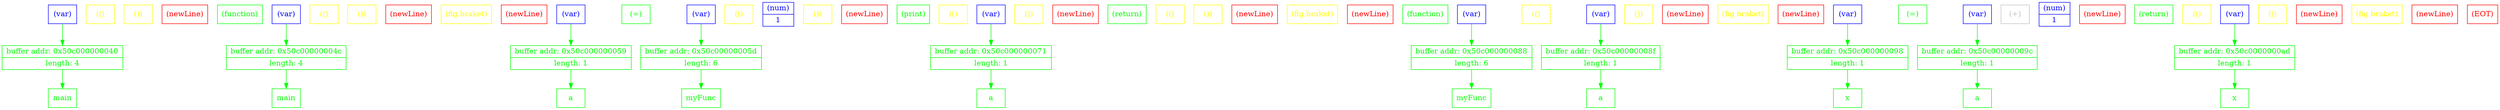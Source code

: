 digraph G
{ 
rankdir=TB;
 newrank=true;

{
	rank=same; 
	token_0 [ shape=record, color = blue, fontcolor = blue, label = "{ (var) }" ];
	token_1 [ shape=record, color = yellow, fontcolor = yellow, label = "{ (() }" ];
	token_2 [ shape=record, color = yellow, fontcolor = yellow, label = "{ ()) }" ];
	token_3 [ shape=record, color = red, fontcolor = red, label = "{ (newLine) }" ];
	token_4 [ shape=record, color = green, fontcolor = green, label = "{ (function) }" ];
	token_5 [ shape=record, color = blue, fontcolor = blue, label = "{ (var) }" ];
	token_6 [ shape=record, color = yellow, fontcolor = yellow, label = "{ (() }" ];
	token_7 [ shape=record, color = yellow, fontcolor = yellow, label = "{ ()) }" ];
	token_8 [ shape=record, color = red, fontcolor = red, label = "{ (newLine) }" ];
	token_9 [ shape=record, color = yellow, fontcolor = yellow, label = "{ (fig braket) }" ];
	token_10 [ shape=record, color = red, fontcolor = red, label = "{ (newLine) }" ];
	token_11 [ shape=record, color = blue, fontcolor = blue, label = "{ (var) }" ];
	token_12 [ shape=record, color = green, fontcolor = green, label = "{ (=) }" ];
	token_13 [ shape=record, color = blue, fontcolor = blue, label = "{ (var) }" ];
	token_14 [ shape=record, color = yellow, fontcolor = yellow, label = "{ (() }" ];
	token_15 [ shape=record, color = blue, fontcolor = blue, label = "{ (num) | 1 }" ];
	token_16 [ shape=record, color = yellow, fontcolor = yellow, label = "{ ()) }" ];
	token_17 [ shape=record, color = red, fontcolor = red, label = "{ (newLine) }" ];
	token_18 [ shape=record, color = green, fontcolor = green, label = "{ (print) }" ];
	token_19 [ shape=record, color = yellow, fontcolor = yellow, label = "{ (() }" ];
	token_20 [ shape=record, color = blue, fontcolor = blue, label = "{ (var) }" ];
	token_21 [ shape=record, color = yellow, fontcolor = yellow, label = "{ ()) }" ];
	token_22 [ shape=record, color = red, fontcolor = red, label = "{ (newLine) }" ];
	token_23 [ shape=record, color = green, fontcolor = green, label = "{ (return) }" ];
	token_24 [ shape=record, color = yellow, fontcolor = yellow, label = "{ (() }" ];
	token_25 [ shape=record, color = yellow, fontcolor = yellow, label = "{ ()) }" ];
	token_26 [ shape=record, color = red, fontcolor = red, label = "{ (newLine) }" ];
	token_27 [ shape=record, color = yellow, fontcolor = yellow, label = "{ (fig braket) }" ];
	token_28 [ shape=record, color = red, fontcolor = red, label = "{ (newLine) }" ];
	token_29 [ shape=record, color = green, fontcolor = green, label = "{ (function) }" ];
	token_30 [ shape=record, color = blue, fontcolor = blue, label = "{ (var) }" ];
	token_31 [ shape=record, color = yellow, fontcolor = yellow, label = "{ (() }" ];
	token_32 [ shape=record, color = blue, fontcolor = blue, label = "{ (var) }" ];
	token_33 [ shape=record, color = yellow, fontcolor = yellow, label = "{ ()) }" ];
	token_34 [ shape=record, color = red, fontcolor = red, label = "{ (newLine) }" ];
	token_35 [ shape=record, color = yellow, fontcolor = yellow, label = "{ (fig braket) }" ];
	token_36 [ shape=record, color = red, fontcolor = red, label = "{ (newLine) }" ];
	token_37 [ shape=record, color = blue, fontcolor = blue, label = "{ (var) }" ];
	token_38 [ shape=record, color = green, fontcolor = green, label = "{ (=) }" ];
	token_39 [ shape=record, color = blue, fontcolor = blue, label = "{ (var) }" ];
	token_40 [ shape=record, color = grey, fontcolor = grey, label = "{ (+) }" ];
	token_41 [ shape=record, color = blue, fontcolor = blue, label = "{ (num) | 1 }" ];
	token_42 [ shape=record, color = red, fontcolor = red, label = "{ (newLine) }" ];
	token_43 [ shape=record, color = green, fontcolor = green, label = "{ (return) }" ];
	token_44 [ shape=record, color = yellow, fontcolor = yellow, label = "{ (() }" ];
	token_45 [ shape=record, color = blue, fontcolor = blue, label = "{ (var) }" ];
	token_46 [ shape=record, color = yellow, fontcolor = yellow, label = "{ ()) }" ];
	token_47 [ shape=record, color = red, fontcolor = red, label = "{ (newLine) }" ];
	token_48 [ shape=record, color = yellow, fontcolor = yellow, label = "{ (fig braket) }" ];
	token_49 [ shape=record, color = red, fontcolor = red, label = "{ (newLine) }" ];
	token_50 [ shape=record, color = red, fontcolor = red, label = "{ (EOT) }" ];
}
{
	rank=same; 
	tableCell_0x50c000000040 [ shape=record, color = green, fontcolor = green, label = "         { buffer addr: 0x50c000000040 | length: 4 }" ];
	tableCell_0x50c00000004c [ shape=record, color = green, fontcolor = green, label = "         { buffer addr: 0x50c00000004c | length: 4 }" ];
	tableCell_0x50c000000059 [ shape=record, color = green, fontcolor = green, label = "         { buffer addr: 0x50c000000059 | length: 1 }" ];
	tableCell_0x50c00000005d [ shape=record, color = green, fontcolor = green, label = "         { buffer addr: 0x50c00000005d | length: 6 }" ];
	tableCell_0x50c000000071 [ shape=record, color = green, fontcolor = green, label = "         { buffer addr: 0x50c000000071 | length: 1 }" ];
	tableCell_0x50c000000088 [ shape=record, color = green, fontcolor = green, label = "         { buffer addr: 0x50c000000088 | length: 6 }" ];
	tableCell_0x50c00000008f [ shape=record, color = green, fontcolor = green, label = "         { buffer addr: 0x50c00000008f | length: 1 }" ];
	tableCell_0x50c000000098 [ shape=record, color = green, fontcolor = green, label = "         { buffer addr: 0x50c000000098 | length: 1 }" ];
	tableCell_0x50c00000009c [ shape=record, color = green, fontcolor = green, label = "         { buffer addr: 0x50c00000009c | length: 1 }" ];
	tableCell_0x50c0000000ad [ shape=record, color = green, fontcolor = green, label = "         { buffer addr: 0x50c0000000ad | length: 1 }" ];
}
{
	rank=same; 
	openTableCell_0x50c000000040 [ shape=record, color = green, fontcolor = green, label = "{ main }" ];
	openTableCell_0x50c00000004c [ shape=record, color = green, fontcolor = green, label = "{ main }" ];
	openTableCell_0x50c000000059 [ shape=record, color = green, fontcolor = green, label = "{ a }" ];
	openTableCell_0x50c00000005d [ shape=record, color = green, fontcolor = green, label = "{ myFunc }" ];
	openTableCell_0x50c000000071 [ shape=record, color = green, fontcolor = green, label = "{ a }" ];
	openTableCell_0x50c000000088 [ shape=record, color = green, fontcolor = green, label = "{ myFunc }" ];
	openTableCell_0x50c00000008f [ shape=record, color = green, fontcolor = green, label = "{ a }" ];
	openTableCell_0x50c000000098 [ shape=record, color = green, fontcolor = green, label = "{ x }" ];
	openTableCell_0x50c00000009c [ shape=record, color = green, fontcolor = green, label = "{ a }" ];
	openTableCell_0x50c0000000ad [ shape=record, color = green, fontcolor = green, label = "{ x }" ];
}
	token_0:s -> tableCell_0x50c000000040:n [ color = green; ]
	token_5:s -> tableCell_0x50c00000004c:n [ color = green; ]
	token_11:s -> tableCell_0x50c000000059:n [ color = green; ]
	token_13:s -> tableCell_0x50c00000005d:n [ color = green; ]
	token_20:s -> tableCell_0x50c000000071:n [ color = green; ]
	token_30:s -> tableCell_0x50c000000088:n [ color = green; ]
	token_32:s -> tableCell_0x50c00000008f:n [ color = green; ]
	token_37:s -> tableCell_0x50c000000098:n [ color = green; ]
	token_39:s -> tableCell_0x50c00000009c:n [ color = green; ]
	token_45:s -> tableCell_0x50c0000000ad:n [ color = green; ]
	tableCell_0x50c000000040:s -> openTableCell_0x50c000000040:n [ color = green; ]
	tableCell_0x50c00000004c:s -> openTableCell_0x50c00000004c:n [ color = green; ]
	tableCell_0x50c000000059:s -> openTableCell_0x50c000000059:n [ color = green; ]
	tableCell_0x50c00000005d:s -> openTableCell_0x50c00000005d:n [ color = green; ]
	tableCell_0x50c000000071:s -> openTableCell_0x50c000000071:n [ color = green; ]
	tableCell_0x50c000000088:s -> openTableCell_0x50c000000088:n [ color = green; ]
	tableCell_0x50c00000008f:s -> openTableCell_0x50c00000008f:n [ color = green; ]
	tableCell_0x50c000000098:s -> openTableCell_0x50c000000098:n [ color = green; ]
	tableCell_0x50c00000009c:s -> openTableCell_0x50c00000009c:n [ color = green; ]
	tableCell_0x50c0000000ad:s -> openTableCell_0x50c0000000ad:n [ color = green; ]
}
